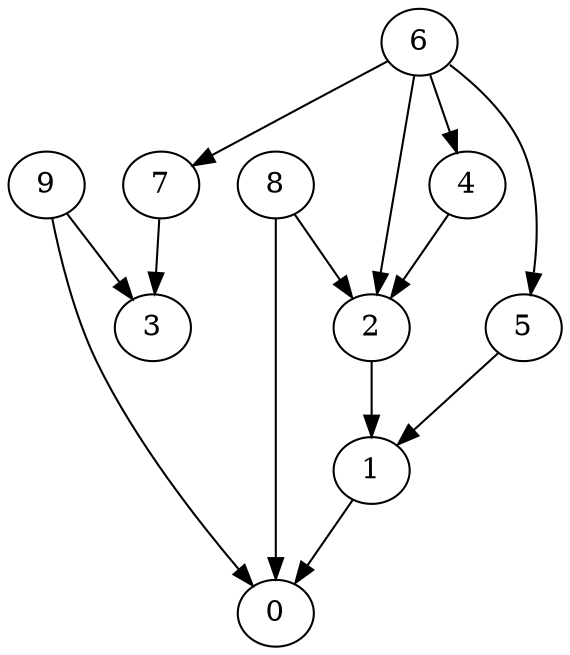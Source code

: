 digraph G {
  graph [splines=true overlap=false]
  node  [shape=ellipse, width=0.3, height=0.3]
  0 [label="0"];
  1 [label="1"];
  2 [label="2"];
  3 [label="3"];
  4 [label="4"];
  5 [label="5"];
  6 [label="6"];
  7 [label="7"];
  8 [label="8"];
  9 [label="9"];
  1 -> 0;
  2 -> 1;
  4 -> 2;
  5 -> 1;
  6 -> 2;
  6 -> 4;
  6 -> 5;
  6 -> 7;
  7 -> 3;
  8 -> 0;
  8 -> 2;
  9 -> 0;
  9 -> 3;
}
